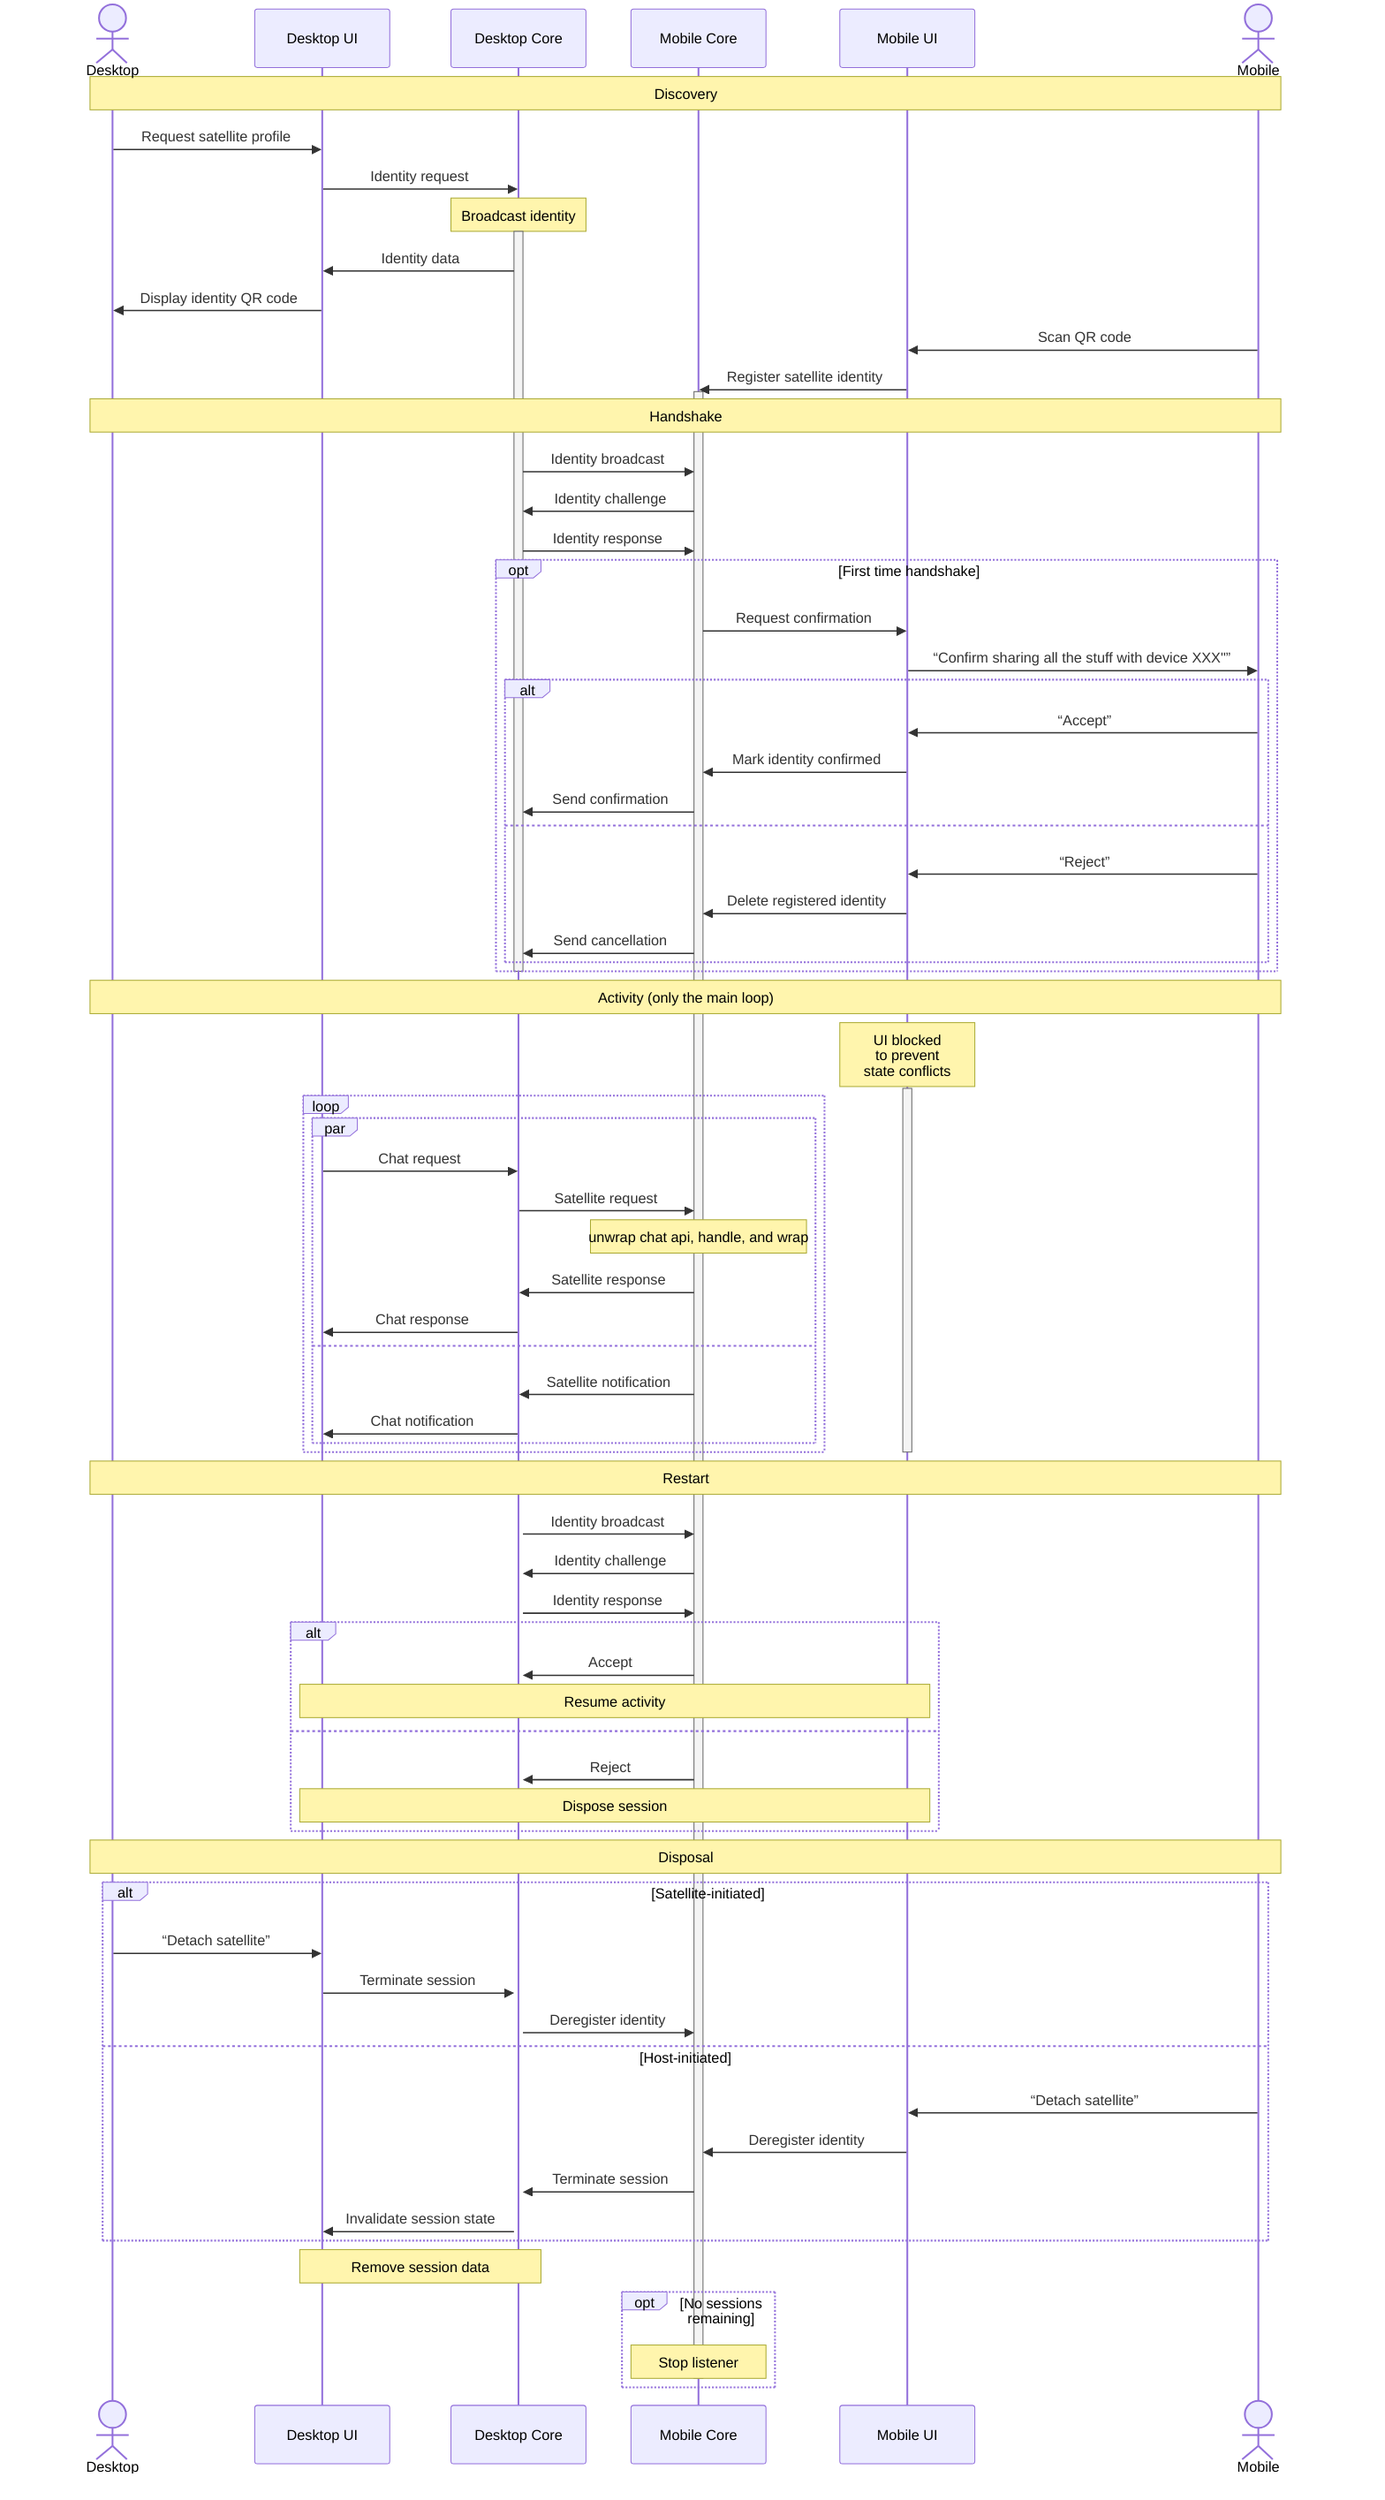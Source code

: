 sequenceDiagram
  actor DU as Desktop
  participant DI as Desktop UI
  participant DC as Desktop Core
  participant MC as Mobile Core
  participant MI as Mobile UI
  actor MU as Mobile

  note over DU, MU: Discovery
  DU->>DI: Request satellite profile
  DI->>DC: Identity request
  note over DC: Broadcast identity
  activate DC
  DC->>DI: Identity data
  DI->>DU: Display identity QR code
  MU->>MI: Scan QR code
  MI->>MC: Register satellite identity
  activate MC
  note over DU, MU: Handshake
  DC->>MC: Identity broadcast
  MC->>DC: Identity challenge
  DC->>MC: Identity response
  opt First time handshake
    MC->>MI: Request confirmation
    MI->>MU: “Confirm sharing all the stuff with device XXX"”
    alt
      MU->>MI: “Accept”
      MI->>MC: Mark identity confirmed
      MC->>DC: Send confirmation
    else
      MU->>MI: “Reject”
      MI->>MC: Delete registered identity
      MC->>DC: Send cancellation
    end
  end
  deactivate DC
  note over DU, MU: Activity (only the main loop)
  note over MI: UI blocked<br>to prevent<br>state conflicts
  activate MI
  loop
    par
      DI->>DC: Chat request
      DC->>MC: Satellite request
      note over MC: unwrap chat api, handle, and wrap
      MC->>DC: Satellite response
      DC->>DI: Chat response
    and
      MC->>DC: Satellite notification
      DC->>DI: Chat notification
    end
  end
  deactivate MI
  note over DU, MU: Restart
  activate DC
  DC->>MC: Identity broadcast
  MC->>DC: Identity challenge
  DC->>MC: Identity response
  alt
    MC->>DC: Accept
    note over MI, DI: Resume activity
  else
    MC->>DC: Reject
    note over MI, DI: Dispose session
  end

  note over DU, MU: Disposal
  alt Satellite-initiated
  DU->>DI: “Detach satellite”
  DI->>DC: Terminate session
  DC->>MC: Deregister identity
  else Host-initiated
  MU->>MI: “Detach satellite”
  MI->>MC: Deregister identity
  MC->>DC: Terminate session
  DC->>DI: Invalidate session state
  end
  note over DI,DC: Remove session data

  opt No sessions remaining
    note over MC: Stop listener
    deactivate MC
  end